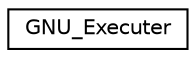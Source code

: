 digraph "Graphical Class Hierarchy"
{
  edge [fontname="Helvetica",fontsize="10",labelfontname="Helvetica",labelfontsize="10"];
  node [fontname="Helvetica",fontsize="10",shape=record];
  rankdir="LR";
  Node1 [label="GNU_Executer",height=0.2,width=0.4,color="black", fillcolor="white", style="filled",URL="$classGNU__Executer.html",tooltip="Class for defining plotting attributes for Gnuplot. "];
}
